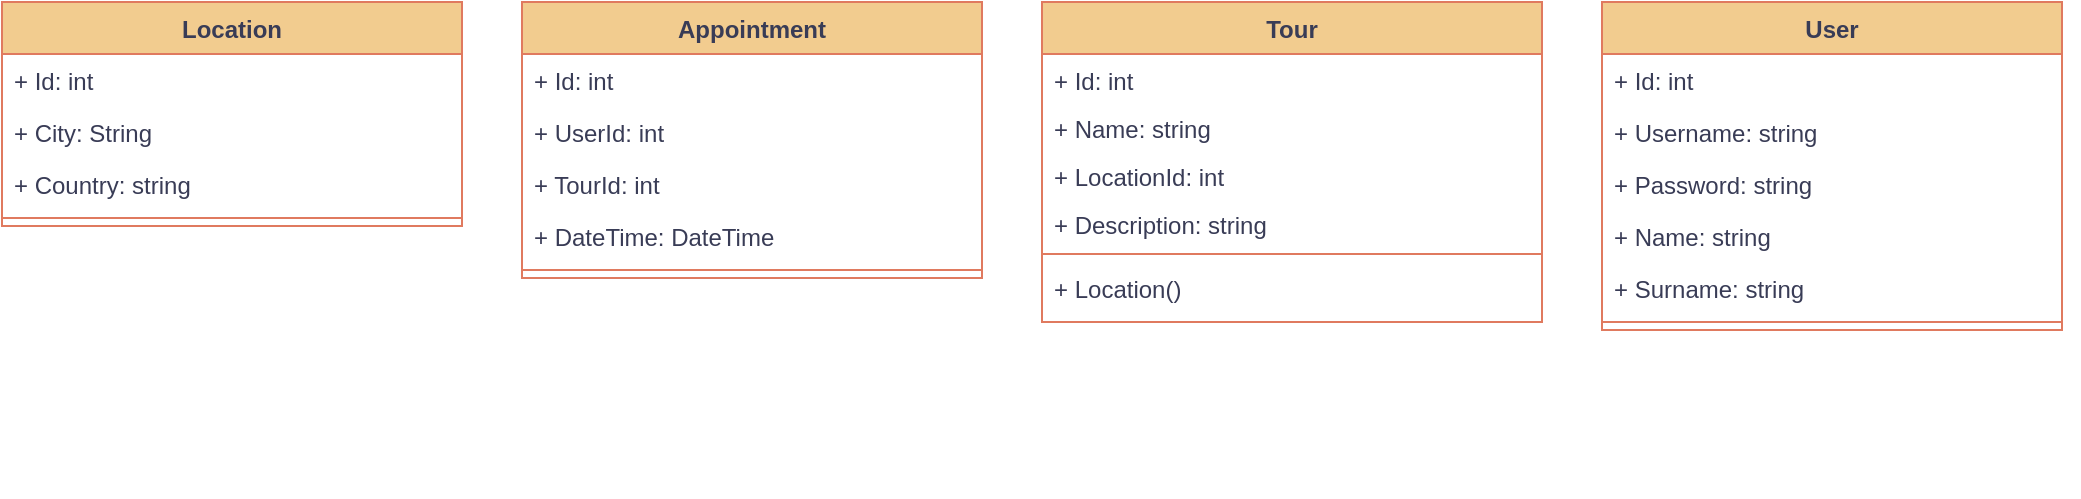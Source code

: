 <mxfile version="21.8.2" type="device">
  <diagram id="C5RBs43oDa-KdzZeNtuy" name="Page-1">
    <mxGraphModel dx="3703" dy="1194" grid="1" gridSize="10" guides="1" tooltips="1" connect="1" arrows="1" fold="1" page="1" pageScale="1" pageWidth="827" pageHeight="1169" math="0" shadow="0">
      <root>
        <mxCell id="WIyWlLk6GJQsqaUBKTNV-0" />
        <mxCell id="WIyWlLk6GJQsqaUBKTNV-1" parent="WIyWlLk6GJQsqaUBKTNV-0" />
        <mxCell id="AKO8H504mQptnOA6ZxxB-0" value="Tour" style="swimlane;fontStyle=1;align=center;verticalAlign=top;childLayout=stackLayout;horizontal=1;startSize=26;horizontalStack=0;resizeParent=1;resizeParentMax=0;resizeLast=0;collapsible=1;marginBottom=0;whiteSpace=wrap;html=1;labelBackgroundColor=none;fillColor=#F2CC8F;strokeColor=#E07A5F;fontColor=#393C56;" vertex="1" parent="WIyWlLk6GJQsqaUBKTNV-1">
          <mxGeometry x="-560" y="820" width="250" height="160" as="geometry" />
        </mxCell>
        <mxCell id="AKO8H504mQptnOA6ZxxB-1" value="+ Id: int" style="text;strokeColor=none;fillColor=none;align=left;verticalAlign=top;spacingLeft=4;spacingRight=4;overflow=hidden;rotatable=0;points=[[0,0.5],[1,0.5]];portConstraint=eastwest;whiteSpace=wrap;html=1;labelBackgroundColor=none;fontColor=#393C56;" vertex="1" parent="AKO8H504mQptnOA6ZxxB-0">
          <mxGeometry y="26" width="250" height="24" as="geometry" />
        </mxCell>
        <mxCell id="AKO8H504mQptnOA6ZxxB-2" value="+ Name: string" style="text;strokeColor=none;fillColor=none;align=left;verticalAlign=top;spacingLeft=4;spacingRight=4;overflow=hidden;rotatable=0;points=[[0,0.5],[1,0.5]];portConstraint=eastwest;whiteSpace=wrap;html=1;labelBackgroundColor=none;fontColor=#393C56;" vertex="1" parent="AKO8H504mQptnOA6ZxxB-0">
          <mxGeometry y="50" width="250" height="24" as="geometry" />
        </mxCell>
        <mxCell id="AKO8H504mQptnOA6ZxxB-3" value="+ LocationId: int" style="text;strokeColor=none;fillColor=none;align=left;verticalAlign=top;spacingLeft=4;spacingRight=4;overflow=hidden;rotatable=0;points=[[0,0.5],[1,0.5]];portConstraint=eastwest;whiteSpace=wrap;html=1;labelBackgroundColor=none;fontColor=#393C56;" vertex="1" parent="AKO8H504mQptnOA6ZxxB-0">
          <mxGeometry y="74" width="250" height="24" as="geometry" />
        </mxCell>
        <mxCell id="AKO8H504mQptnOA6ZxxB-4" value="&lt;div&gt;+ Description: string&lt;/div&gt;" style="text;strokeColor=none;fillColor=none;align=left;verticalAlign=top;spacingLeft=4;spacingRight=4;overflow=hidden;rotatable=0;points=[[0,0.5],[1,0.5]];portConstraint=eastwest;whiteSpace=wrap;html=1;labelBackgroundColor=none;fontColor=#393C56;" vertex="1" parent="AKO8H504mQptnOA6ZxxB-0">
          <mxGeometry y="98" width="250" height="24" as="geometry" />
        </mxCell>
        <mxCell id="AKO8H504mQptnOA6ZxxB-15" value="" style="line;strokeWidth=1;fillColor=none;align=left;verticalAlign=middle;spacingTop=-1;spacingLeft=3;spacingRight=3;rotatable=0;labelPosition=right;points=[];portConstraint=eastwest;strokeColor=#E07A5F;labelBackgroundColor=none;fontColor=#393C56;" vertex="1" parent="AKO8H504mQptnOA6ZxxB-0">
          <mxGeometry y="122" width="250" height="8" as="geometry" />
        </mxCell>
        <mxCell id="AKO8H504mQptnOA6ZxxB-16" value="+ Location()" style="text;strokeColor=none;fillColor=none;align=left;verticalAlign=top;spacingLeft=4;spacingRight=4;overflow=hidden;rotatable=0;points=[[0,0.5],[1,0.5]];portConstraint=eastwest;whiteSpace=wrap;html=1;labelBackgroundColor=none;fontColor=#393C56;" vertex="1" parent="AKO8H504mQptnOA6ZxxB-0">
          <mxGeometry y="130" width="250" height="30" as="geometry" />
        </mxCell>
        <mxCell id="AKO8H504mQptnOA6ZxxB-21" value="Appointment" style="swimlane;fontStyle=1;align=center;verticalAlign=top;childLayout=stackLayout;horizontal=1;startSize=26;horizontalStack=0;resizeParent=1;resizeParentMax=0;resizeLast=0;collapsible=1;marginBottom=0;whiteSpace=wrap;html=1;labelBackgroundColor=none;fillColor=#F2CC8F;strokeColor=#E07A5F;fontColor=#393C56;" vertex="1" parent="WIyWlLk6GJQsqaUBKTNV-1">
          <mxGeometry x="-820" y="820" width="230" height="138" as="geometry" />
        </mxCell>
        <mxCell id="AKO8H504mQptnOA6ZxxB-22" value="+ Id: int" style="text;strokeColor=none;fillColor=none;align=left;verticalAlign=top;spacingLeft=4;spacingRight=4;overflow=hidden;rotatable=0;points=[[0,0.5],[1,0.5]];portConstraint=eastwest;whiteSpace=wrap;html=1;labelBackgroundColor=none;fontColor=#393C56;" vertex="1" parent="AKO8H504mQptnOA6ZxxB-21">
          <mxGeometry y="26" width="230" height="26" as="geometry" />
        </mxCell>
        <mxCell id="AKO8H504mQptnOA6ZxxB-23" value="+ UserId: int" style="text;strokeColor=none;fillColor=none;align=left;verticalAlign=top;spacingLeft=4;spacingRight=4;overflow=hidden;rotatable=0;points=[[0,0.5],[1,0.5]];portConstraint=eastwest;whiteSpace=wrap;html=1;labelBackgroundColor=none;fontColor=#393C56;" vertex="1" parent="AKO8H504mQptnOA6ZxxB-21">
          <mxGeometry y="52" width="230" height="26" as="geometry" />
        </mxCell>
        <mxCell id="AKO8H504mQptnOA6ZxxB-25" value="+ TourId: int" style="text;strokeColor=none;fillColor=none;align=left;verticalAlign=top;spacingLeft=4;spacingRight=4;overflow=hidden;rotatable=0;points=[[0,0.5],[1,0.5]];portConstraint=eastwest;whiteSpace=wrap;html=1;labelBackgroundColor=none;fontColor=#393C56;" vertex="1" parent="AKO8H504mQptnOA6ZxxB-21">
          <mxGeometry y="78" width="230" height="26" as="geometry" />
        </mxCell>
        <mxCell id="AKO8H504mQptnOA6ZxxB-26" value="+ DateTime: DateTime" style="text;strokeColor=none;fillColor=none;align=left;verticalAlign=top;spacingLeft=4;spacingRight=4;overflow=hidden;rotatable=0;points=[[0,0.5],[1,0.5]];portConstraint=eastwest;whiteSpace=wrap;html=1;labelBackgroundColor=none;fontColor=#393C56;" vertex="1" parent="AKO8H504mQptnOA6ZxxB-21">
          <mxGeometry y="104" width="230" height="26" as="geometry" />
        </mxCell>
        <mxCell id="AKO8H504mQptnOA6ZxxB-27" value="" style="line;strokeWidth=1;fillColor=none;align=left;verticalAlign=middle;spacingTop=-1;spacingLeft=3;spacingRight=3;rotatable=0;labelPosition=right;points=[];portConstraint=eastwest;strokeColor=#E07A5F;labelBackgroundColor=none;fontColor=#393C56;" vertex="1" parent="AKO8H504mQptnOA6ZxxB-21">
          <mxGeometry y="130" width="230" height="8" as="geometry" />
        </mxCell>
        <mxCell id="AKO8H504mQptnOA6ZxxB-32" style="edgeStyle=orthogonalEdgeStyle;rounded=0;orthogonalLoop=1;jettySize=auto;html=1;exitX=1;exitY=0.5;exitDx=0;exitDy=0;labelBackgroundColor=none;strokeColor=#E07A5F;fontColor=default;" edge="1" parent="AKO8H504mQptnOA6ZxxB-21">
          <mxGeometry relative="1" as="geometry">
            <mxPoint x="230" y="153" as="sourcePoint" />
            <mxPoint x="230" y="153" as="targetPoint" />
          </mxGeometry>
        </mxCell>
        <mxCell id="AKO8H504mQptnOA6ZxxB-33" value="Location" style="swimlane;fontStyle=1;align=center;verticalAlign=top;childLayout=stackLayout;horizontal=1;startSize=26;horizontalStack=0;resizeParent=1;resizeParentMax=0;resizeLast=0;collapsible=1;marginBottom=0;whiteSpace=wrap;html=1;labelBackgroundColor=none;fillColor=#F2CC8F;strokeColor=#E07A5F;fontColor=#393C56;" vertex="1" parent="WIyWlLk6GJQsqaUBKTNV-1">
          <mxGeometry x="-1080" y="820" width="230" height="112" as="geometry" />
        </mxCell>
        <mxCell id="AKO8H504mQptnOA6ZxxB-34" value="+ Id: int" style="text;strokeColor=none;fillColor=none;align=left;verticalAlign=top;spacingLeft=4;spacingRight=4;overflow=hidden;rotatable=0;points=[[0,0.5],[1,0.5]];portConstraint=eastwest;whiteSpace=wrap;html=1;labelBackgroundColor=none;fontColor=#393C56;" vertex="1" parent="AKO8H504mQptnOA6ZxxB-33">
          <mxGeometry y="26" width="230" height="26" as="geometry" />
        </mxCell>
        <mxCell id="AKO8H504mQptnOA6ZxxB-35" value="+ City: String" style="text;strokeColor=none;fillColor=none;align=left;verticalAlign=top;spacingLeft=4;spacingRight=4;overflow=hidden;rotatable=0;points=[[0,0.5],[1,0.5]];portConstraint=eastwest;whiteSpace=wrap;html=1;labelBackgroundColor=none;fontColor=#393C56;" vertex="1" parent="AKO8H504mQptnOA6ZxxB-33">
          <mxGeometry y="52" width="230" height="26" as="geometry" />
        </mxCell>
        <mxCell id="AKO8H504mQptnOA6ZxxB-36" value="+ Country: string" style="text;strokeColor=none;fillColor=none;align=left;verticalAlign=top;spacingLeft=4;spacingRight=4;overflow=hidden;rotatable=0;points=[[0,0.5],[1,0.5]];portConstraint=eastwest;whiteSpace=wrap;html=1;labelBackgroundColor=none;fontColor=#393C56;" vertex="1" parent="AKO8H504mQptnOA6ZxxB-33">
          <mxGeometry y="78" width="230" height="26" as="geometry" />
        </mxCell>
        <mxCell id="AKO8H504mQptnOA6ZxxB-39" value="" style="line;strokeWidth=1;fillColor=none;align=left;verticalAlign=middle;spacingTop=-1;spacingLeft=3;spacingRight=3;rotatable=0;labelPosition=right;points=[];portConstraint=eastwest;strokeColor=#E07A5F;labelBackgroundColor=none;fontColor=#393C56;" vertex="1" parent="AKO8H504mQptnOA6ZxxB-33">
          <mxGeometry y="104" width="230" height="8" as="geometry" />
        </mxCell>
        <mxCell id="AKO8H504mQptnOA6ZxxB-44" style="edgeStyle=orthogonalEdgeStyle;rounded=0;orthogonalLoop=1;jettySize=auto;html=1;exitX=1;exitY=0.5;exitDx=0;exitDy=0;labelBackgroundColor=none;strokeColor=#E07A5F;fontColor=default;" edge="1" parent="AKO8H504mQptnOA6ZxxB-33">
          <mxGeometry relative="1" as="geometry">
            <mxPoint x="230" y="127" as="sourcePoint" />
            <mxPoint x="230" y="127" as="targetPoint" />
          </mxGeometry>
        </mxCell>
        <mxCell id="AKO8H504mQptnOA6ZxxB-45" value="User" style="swimlane;fontStyle=1;align=center;verticalAlign=top;childLayout=stackLayout;horizontal=1;startSize=26;horizontalStack=0;resizeParent=1;resizeParentMax=0;resizeLast=0;collapsible=1;marginBottom=0;whiteSpace=wrap;html=1;labelBackgroundColor=none;fillColor=#F2CC8F;strokeColor=#E07A5F;fontColor=#393C56;" vertex="1" parent="WIyWlLk6GJQsqaUBKTNV-1">
          <mxGeometry x="-280" y="820" width="230" height="164" as="geometry" />
        </mxCell>
        <mxCell id="AKO8H504mQptnOA6ZxxB-46" value="+ Id: int" style="text;strokeColor=none;fillColor=none;align=left;verticalAlign=top;spacingLeft=4;spacingRight=4;overflow=hidden;rotatable=0;points=[[0,0.5],[1,0.5]];portConstraint=eastwest;whiteSpace=wrap;html=1;labelBackgroundColor=none;fontColor=#393C56;" vertex="1" parent="AKO8H504mQptnOA6ZxxB-45">
          <mxGeometry y="26" width="230" height="26" as="geometry" />
        </mxCell>
        <mxCell id="AKO8H504mQptnOA6ZxxB-47" value="+ Username: string" style="text;strokeColor=none;fillColor=none;align=left;verticalAlign=top;spacingLeft=4;spacingRight=4;overflow=hidden;rotatable=0;points=[[0,0.5],[1,0.5]];portConstraint=eastwest;whiteSpace=wrap;html=1;labelBackgroundColor=none;fontColor=#393C56;" vertex="1" parent="AKO8H504mQptnOA6ZxxB-45">
          <mxGeometry y="52" width="230" height="26" as="geometry" />
        </mxCell>
        <mxCell id="AKO8H504mQptnOA6ZxxB-48" value="+ Password: string" style="text;strokeColor=none;fillColor=none;align=left;verticalAlign=top;spacingLeft=4;spacingRight=4;overflow=hidden;rotatable=0;points=[[0,0.5],[1,0.5]];portConstraint=eastwest;whiteSpace=wrap;html=1;labelBackgroundColor=none;fontColor=#393C56;" vertex="1" parent="AKO8H504mQptnOA6ZxxB-45">
          <mxGeometry y="78" width="230" height="26" as="geometry" />
        </mxCell>
        <mxCell id="AKO8H504mQptnOA6ZxxB-49" value="+ Name: string" style="text;strokeColor=none;fillColor=none;align=left;verticalAlign=top;spacingLeft=4;spacingRight=4;overflow=hidden;rotatable=0;points=[[0,0.5],[1,0.5]];portConstraint=eastwest;whiteSpace=wrap;html=1;labelBackgroundColor=none;fontColor=#393C56;" vertex="1" parent="AKO8H504mQptnOA6ZxxB-45">
          <mxGeometry y="104" width="230" height="26" as="geometry" />
        </mxCell>
        <mxCell id="AKO8H504mQptnOA6ZxxB-50" value="+ Surname: string" style="text;strokeColor=none;fillColor=none;align=left;verticalAlign=top;spacingLeft=4;spacingRight=4;overflow=hidden;rotatable=0;points=[[0,0.5],[1,0.5]];portConstraint=eastwest;whiteSpace=wrap;html=1;labelBackgroundColor=none;fontColor=#393C56;" vertex="1" parent="AKO8H504mQptnOA6ZxxB-45">
          <mxGeometry y="130" width="230" height="26" as="geometry" />
        </mxCell>
        <mxCell id="AKO8H504mQptnOA6ZxxB-51" value="" style="line;strokeWidth=1;fillColor=none;align=left;verticalAlign=middle;spacingTop=-1;spacingLeft=3;spacingRight=3;rotatable=0;labelPosition=right;points=[];portConstraint=eastwest;strokeColor=#E07A5F;labelBackgroundColor=none;fontColor=#393C56;" vertex="1" parent="AKO8H504mQptnOA6ZxxB-45">
          <mxGeometry y="156" width="230" height="8" as="geometry" />
        </mxCell>
        <mxCell id="AKO8H504mQptnOA6ZxxB-56" style="edgeStyle=orthogonalEdgeStyle;rounded=0;orthogonalLoop=1;jettySize=auto;html=1;exitX=1;exitY=0.5;exitDx=0;exitDy=0;labelBackgroundColor=none;strokeColor=#E07A5F;fontColor=default;" edge="1" parent="AKO8H504mQptnOA6ZxxB-45">
          <mxGeometry relative="1" as="geometry">
            <mxPoint x="230" y="239" as="sourcePoint" />
            <mxPoint x="230" y="239" as="targetPoint" />
          </mxGeometry>
        </mxCell>
      </root>
    </mxGraphModel>
  </diagram>
</mxfile>
